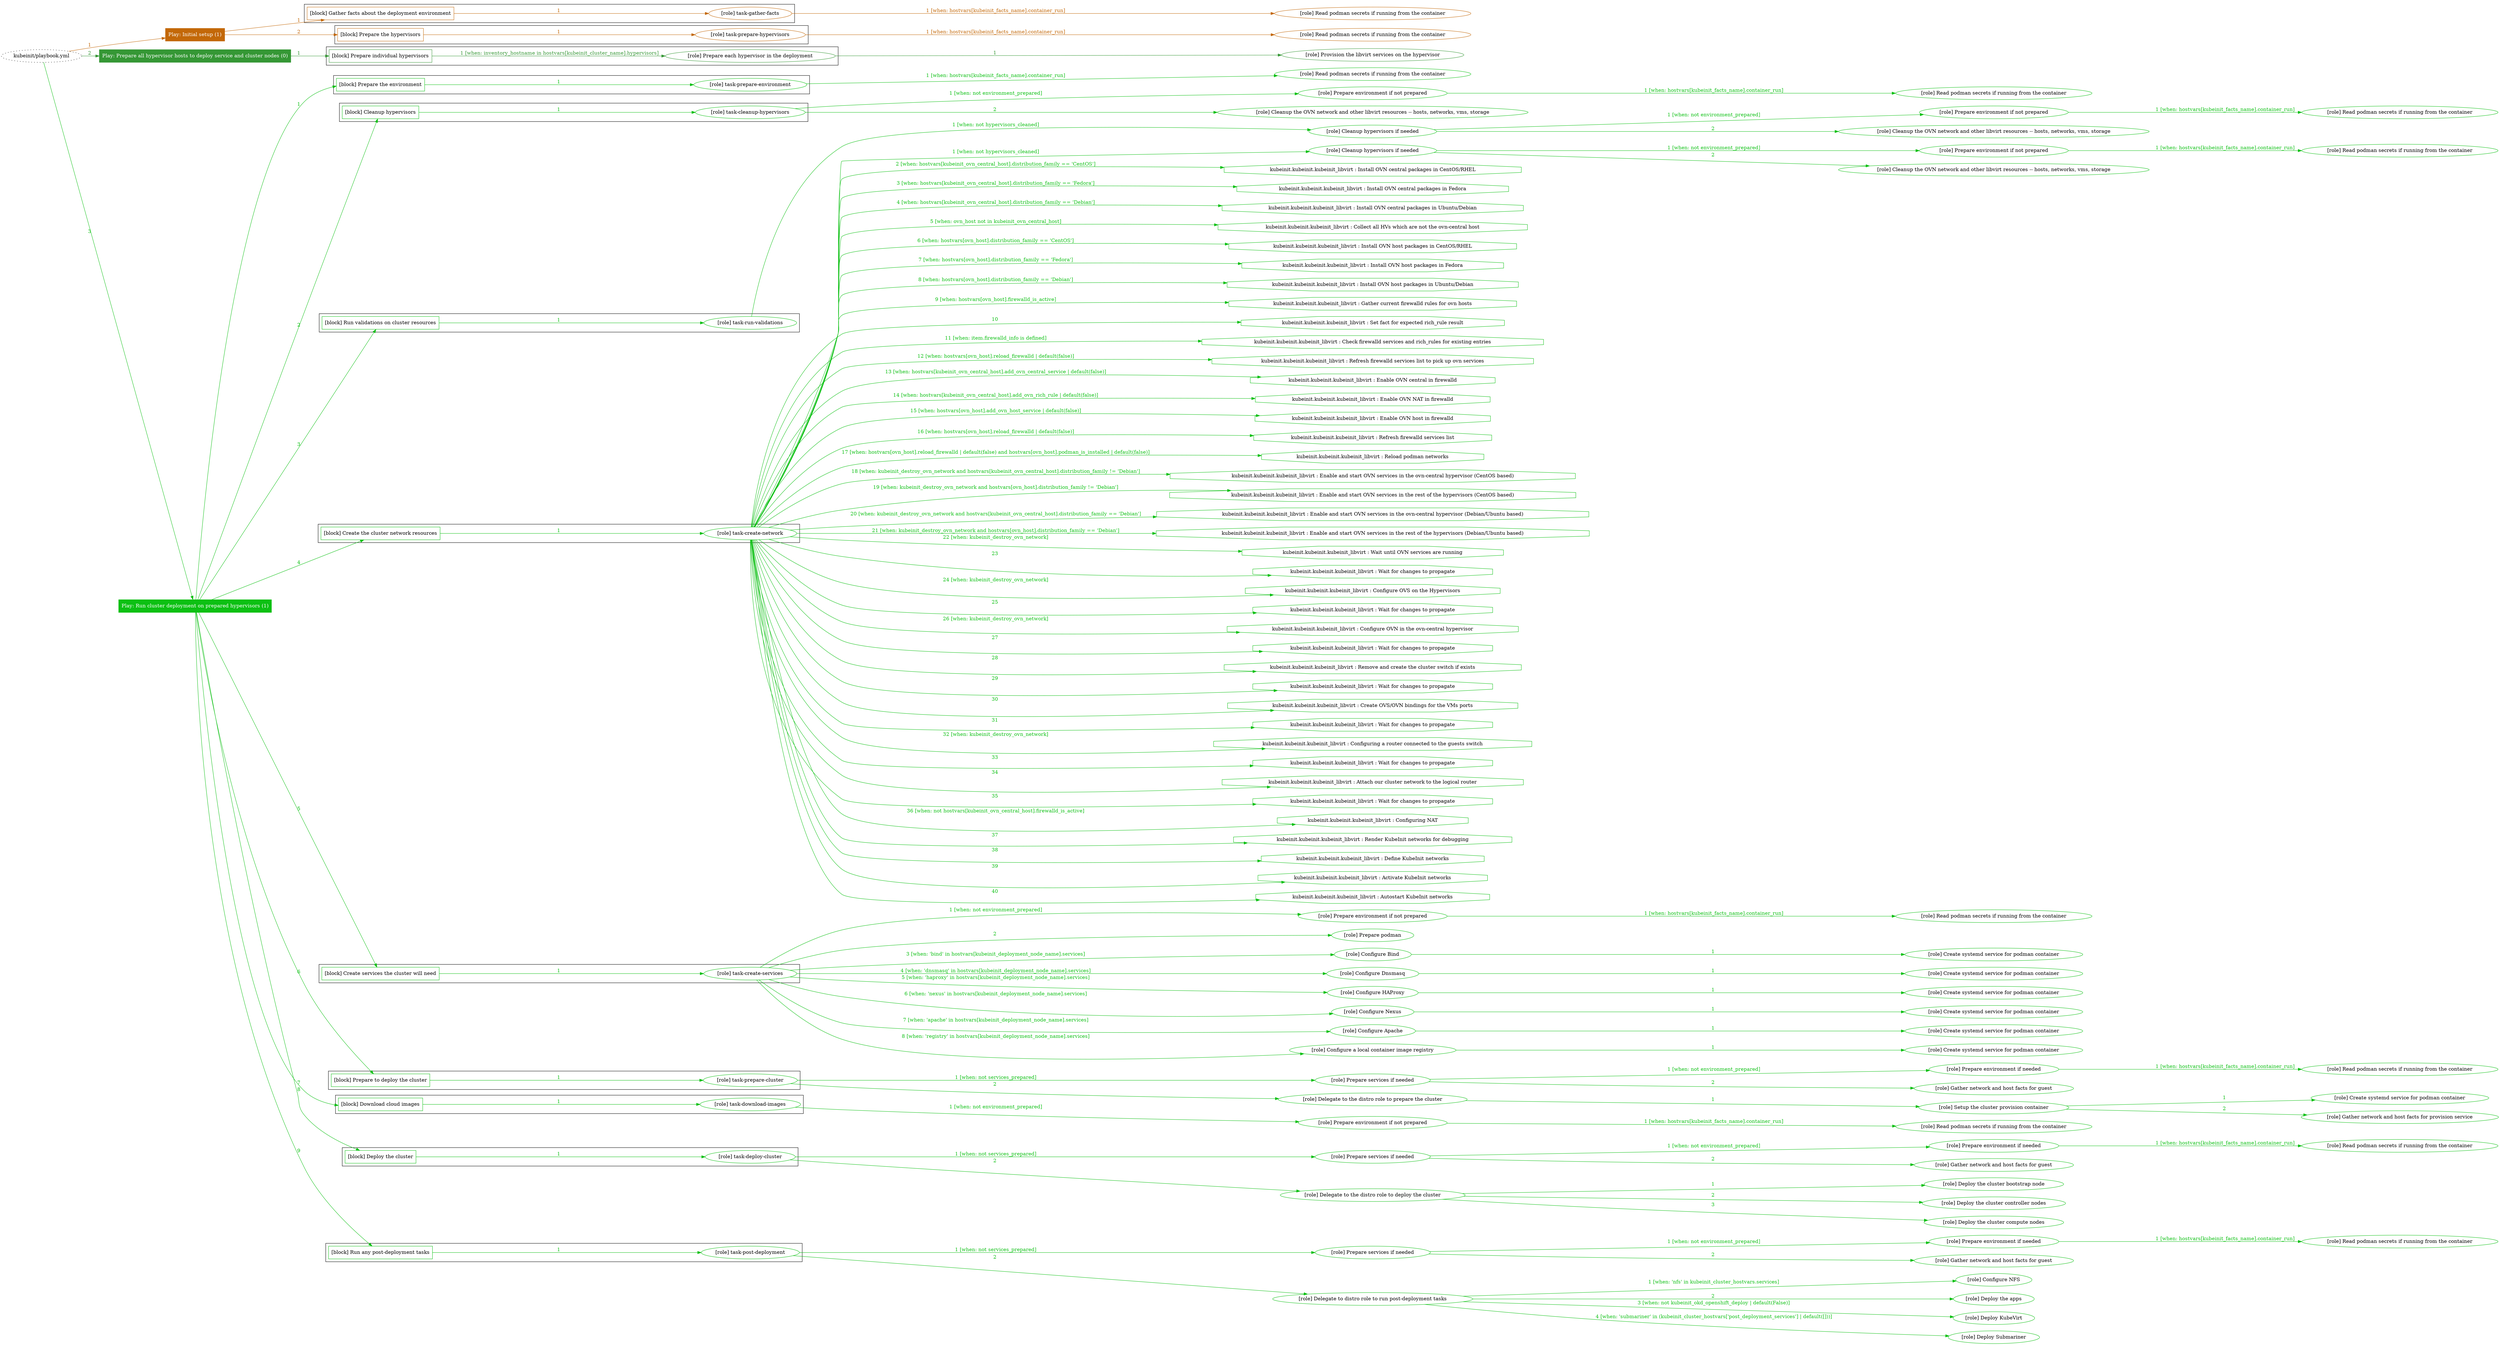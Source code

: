 digraph {
	graph [concentrate=true ordering=in rankdir=LR ratio=fill]
	edge [esep=5 sep=10]
	"kubeinit/playbook.yml" [id=root_node style=dotted]
	play_d4f866b0 [label="Play: Initial setup (1)" color="#c36808" fontcolor="#ffffff" id=play_d4f866b0 shape=box style=filled tooltip=localhost]
	"kubeinit/playbook.yml" -> play_d4f866b0 [label="1 " color="#c36808" fontcolor="#c36808" id=edge_71bf5b68 labeltooltip="1 " tooltip="1 "]
	subgraph "Read podman secrets if running from the container" {
		role_6a71abd3 [label="[role] Read podman secrets if running from the container" color="#c36808" id=role_6a71abd3 tooltip="Read podman secrets if running from the container"]
	}
	subgraph "task-gather-facts" {
		role_837347f8 [label="[role] task-gather-facts" color="#c36808" id=role_837347f8 tooltip="task-gather-facts"]
		role_837347f8 -> role_6a71abd3 [label="1 [when: hostvars[kubeinit_facts_name].container_run]" color="#c36808" fontcolor="#c36808" id=edge_41435e7b labeltooltip="1 [when: hostvars[kubeinit_facts_name].container_run]" tooltip="1 [when: hostvars[kubeinit_facts_name].container_run]"]
	}
	subgraph "Read podman secrets if running from the container" {
		role_71c7adf5 [label="[role] Read podman secrets if running from the container" color="#c36808" id=role_71c7adf5 tooltip="Read podman secrets if running from the container"]
	}
	subgraph "task-prepare-hypervisors" {
		role_b5f8c12e [label="[role] task-prepare-hypervisors" color="#c36808" id=role_b5f8c12e tooltip="task-prepare-hypervisors"]
		role_b5f8c12e -> role_71c7adf5 [label="1 [when: hostvars[kubeinit_facts_name].container_run]" color="#c36808" fontcolor="#c36808" id=edge_0a08bfb7 labeltooltip="1 [when: hostvars[kubeinit_facts_name].container_run]" tooltip="1 [when: hostvars[kubeinit_facts_name].container_run]"]
	}
	subgraph "Play: Initial setup (1)" {
		play_d4f866b0 -> block_23924dc3 [label=1 color="#c36808" fontcolor="#c36808" id=edge_4d57e213 labeltooltip=1 tooltip=1]
		subgraph cluster_block_23924dc3 {
			block_23924dc3 [label="[block] Gather facts about the deployment environment" color="#c36808" id=block_23924dc3 labeltooltip="Gather facts about the deployment environment" shape=box tooltip="Gather facts about the deployment environment"]
			block_23924dc3 -> role_837347f8 [label="1 " color="#c36808" fontcolor="#c36808" id=edge_34fa5637 labeltooltip="1 " tooltip="1 "]
		}
		play_d4f866b0 -> block_f1906313 [label=2 color="#c36808" fontcolor="#c36808" id=edge_3f8f1d6d labeltooltip=2 tooltip=2]
		subgraph cluster_block_f1906313 {
			block_f1906313 [label="[block] Prepare the hypervisors" color="#c36808" id=block_f1906313 labeltooltip="Prepare the hypervisors" shape=box tooltip="Prepare the hypervisors"]
			block_f1906313 -> role_b5f8c12e [label="1 " color="#c36808" fontcolor="#c36808" id=edge_54e1a6ce labeltooltip="1 " tooltip="1 "]
		}
	}
	play_6028d162 [label="Play: Prepare all hypervisor hosts to deploy service and cluster nodes (0)" color="#359735" fontcolor="#ffffff" id=play_6028d162 shape=box style=filled tooltip="Play: Prepare all hypervisor hosts to deploy service and cluster nodes (0)"]
	"kubeinit/playbook.yml" -> play_6028d162 [label="2 " color="#359735" fontcolor="#359735" id=edge_fae33ba9 labeltooltip="2 " tooltip="2 "]
	subgraph "Provision the libvirt services on the hypervisor" {
		role_14ad86cc [label="[role] Provision the libvirt services on the hypervisor" color="#359735" id=role_14ad86cc tooltip="Provision the libvirt services on the hypervisor"]
	}
	subgraph "Prepare each hypervisor in the deployment" {
		role_4d89da01 [label="[role] Prepare each hypervisor in the deployment" color="#359735" id=role_4d89da01 tooltip="Prepare each hypervisor in the deployment"]
		role_4d89da01 -> role_14ad86cc [label="1 " color="#359735" fontcolor="#359735" id=edge_db7a3b24 labeltooltip="1 " tooltip="1 "]
	}
	subgraph "Play: Prepare all hypervisor hosts to deploy service and cluster nodes (0)" {
		play_6028d162 -> block_457a0795 [label=1 color="#359735" fontcolor="#359735" id=edge_f86cb63a labeltooltip=1 tooltip=1]
		subgraph cluster_block_457a0795 {
			block_457a0795 [label="[block] Prepare individual hypervisors" color="#359735" id=block_457a0795 labeltooltip="Prepare individual hypervisors" shape=box tooltip="Prepare individual hypervisors"]
			block_457a0795 -> role_4d89da01 [label="1 [when: inventory_hostname in hostvars[kubeinit_cluster_name].hypervisors]" color="#359735" fontcolor="#359735" id=edge_50e0d99f labeltooltip="1 [when: inventory_hostname in hostvars[kubeinit_cluster_name].hypervisors]" tooltip="1 [when: inventory_hostname in hostvars[kubeinit_cluster_name].hypervisors]"]
		}
	}
	play_0b6b5637 [label="Play: Run cluster deployment on prepared hypervisors (1)" color="#0cc013" fontcolor="#ffffff" id=play_0b6b5637 shape=box style=filled tooltip=localhost]
	"kubeinit/playbook.yml" -> play_0b6b5637 [label="3 " color="#0cc013" fontcolor="#0cc013" id=edge_d678f0eb labeltooltip="3 " tooltip="3 "]
	subgraph "Read podman secrets if running from the container" {
		role_081b0005 [label="[role] Read podman secrets if running from the container" color="#0cc013" id=role_081b0005 tooltip="Read podman secrets if running from the container"]
	}
	subgraph "task-prepare-environment" {
		role_71e5564f [label="[role] task-prepare-environment" color="#0cc013" id=role_71e5564f tooltip="task-prepare-environment"]
		role_71e5564f -> role_081b0005 [label="1 [when: hostvars[kubeinit_facts_name].container_run]" color="#0cc013" fontcolor="#0cc013" id=edge_af016a5c labeltooltip="1 [when: hostvars[kubeinit_facts_name].container_run]" tooltip="1 [when: hostvars[kubeinit_facts_name].container_run]"]
	}
	subgraph "Read podman secrets if running from the container" {
		role_10df8c01 [label="[role] Read podman secrets if running from the container" color="#0cc013" id=role_10df8c01 tooltip="Read podman secrets if running from the container"]
	}
	subgraph "Prepare environment if not prepared" {
		role_36b469c6 [label="[role] Prepare environment if not prepared" color="#0cc013" id=role_36b469c6 tooltip="Prepare environment if not prepared"]
		role_36b469c6 -> role_10df8c01 [label="1 [when: hostvars[kubeinit_facts_name].container_run]" color="#0cc013" fontcolor="#0cc013" id=edge_149f27d9 labeltooltip="1 [when: hostvars[kubeinit_facts_name].container_run]" tooltip="1 [when: hostvars[kubeinit_facts_name].container_run]"]
	}
	subgraph "Cleanup the OVN network and other libvirt resources -- hosts, networks, vms, storage" {
		role_2985ab58 [label="[role] Cleanup the OVN network and other libvirt resources -- hosts, networks, vms, storage" color="#0cc013" id=role_2985ab58 tooltip="Cleanup the OVN network and other libvirt resources -- hosts, networks, vms, storage"]
	}
	subgraph "task-cleanup-hypervisors" {
		role_cdb5263d [label="[role] task-cleanup-hypervisors" color="#0cc013" id=role_cdb5263d tooltip="task-cleanup-hypervisors"]
		role_cdb5263d -> role_36b469c6 [label="1 [when: not environment_prepared]" color="#0cc013" fontcolor="#0cc013" id=edge_00193d1e labeltooltip="1 [when: not environment_prepared]" tooltip="1 [when: not environment_prepared]"]
		role_cdb5263d -> role_2985ab58 [label="2 " color="#0cc013" fontcolor="#0cc013" id=edge_5ae62e33 labeltooltip="2 " tooltip="2 "]
	}
	subgraph "Read podman secrets if running from the container" {
		role_e5f5af77 [label="[role] Read podman secrets if running from the container" color="#0cc013" id=role_e5f5af77 tooltip="Read podman secrets if running from the container"]
	}
	subgraph "Prepare environment if not prepared" {
		role_ac9fb70c [label="[role] Prepare environment if not prepared" color="#0cc013" id=role_ac9fb70c tooltip="Prepare environment if not prepared"]
		role_ac9fb70c -> role_e5f5af77 [label="1 [when: hostvars[kubeinit_facts_name].container_run]" color="#0cc013" fontcolor="#0cc013" id=edge_5ca33a36 labeltooltip="1 [when: hostvars[kubeinit_facts_name].container_run]" tooltip="1 [when: hostvars[kubeinit_facts_name].container_run]"]
	}
	subgraph "Cleanup the OVN network and other libvirt resources -- hosts, networks, vms, storage" {
		role_ca3e815d [label="[role] Cleanup the OVN network and other libvirt resources -- hosts, networks, vms, storage" color="#0cc013" id=role_ca3e815d tooltip="Cleanup the OVN network and other libvirt resources -- hosts, networks, vms, storage"]
	}
	subgraph "Cleanup hypervisors if needed" {
		role_aa3202d6 [label="[role] Cleanup hypervisors if needed" color="#0cc013" id=role_aa3202d6 tooltip="Cleanup hypervisors if needed"]
		role_aa3202d6 -> role_ac9fb70c [label="1 [when: not environment_prepared]" color="#0cc013" fontcolor="#0cc013" id=edge_7a54ec1e labeltooltip="1 [when: not environment_prepared]" tooltip="1 [when: not environment_prepared]"]
		role_aa3202d6 -> role_ca3e815d [label="2 " color="#0cc013" fontcolor="#0cc013" id=edge_e08a0784 labeltooltip="2 " tooltip="2 "]
	}
	subgraph "task-run-validations" {
		role_efa40409 [label="[role] task-run-validations" color="#0cc013" id=role_efa40409 tooltip="task-run-validations"]
		role_efa40409 -> role_aa3202d6 [label="1 [when: not hypervisors_cleaned]" color="#0cc013" fontcolor="#0cc013" id=edge_41805a7d labeltooltip="1 [when: not hypervisors_cleaned]" tooltip="1 [when: not hypervisors_cleaned]"]
	}
	subgraph "Read podman secrets if running from the container" {
		role_1883afdc [label="[role] Read podman secrets if running from the container" color="#0cc013" id=role_1883afdc tooltip="Read podman secrets if running from the container"]
	}
	subgraph "Prepare environment if not prepared" {
		role_81a38d65 [label="[role] Prepare environment if not prepared" color="#0cc013" id=role_81a38d65 tooltip="Prepare environment if not prepared"]
		role_81a38d65 -> role_1883afdc [label="1 [when: hostvars[kubeinit_facts_name].container_run]" color="#0cc013" fontcolor="#0cc013" id=edge_5f501379 labeltooltip="1 [when: hostvars[kubeinit_facts_name].container_run]" tooltip="1 [when: hostvars[kubeinit_facts_name].container_run]"]
	}
	subgraph "Cleanup the OVN network and other libvirt resources -- hosts, networks, vms, storage" {
		role_dbfba357 [label="[role] Cleanup the OVN network and other libvirt resources -- hosts, networks, vms, storage" color="#0cc013" id=role_dbfba357 tooltip="Cleanup the OVN network and other libvirt resources -- hosts, networks, vms, storage"]
	}
	subgraph "Cleanup hypervisors if needed" {
		role_13205234 [label="[role] Cleanup hypervisors if needed" color="#0cc013" id=role_13205234 tooltip="Cleanup hypervisors if needed"]
		role_13205234 -> role_81a38d65 [label="1 [when: not environment_prepared]" color="#0cc013" fontcolor="#0cc013" id=edge_90edc506 labeltooltip="1 [when: not environment_prepared]" tooltip="1 [when: not environment_prepared]"]
		role_13205234 -> role_dbfba357 [label="2 " color="#0cc013" fontcolor="#0cc013" id=edge_298e53d3 labeltooltip="2 " tooltip="2 "]
	}
	subgraph "task-create-network" {
		role_1409c19b [label="[role] task-create-network" color="#0cc013" id=role_1409c19b tooltip="task-create-network"]
		role_1409c19b -> role_13205234 [label="1 [when: not hypervisors_cleaned]" color="#0cc013" fontcolor="#0cc013" id=edge_fa4b087e labeltooltip="1 [when: not hypervisors_cleaned]" tooltip="1 [when: not hypervisors_cleaned]"]
		task_d9f69112 [label="kubeinit.kubeinit.kubeinit_libvirt : Install OVN central packages in CentOS/RHEL" color="#0cc013" id=task_d9f69112 shape=octagon tooltip="kubeinit.kubeinit.kubeinit_libvirt : Install OVN central packages in CentOS/RHEL"]
		role_1409c19b -> task_d9f69112 [label="2 [when: hostvars[kubeinit_ovn_central_host].distribution_family == 'CentOS']" color="#0cc013" fontcolor="#0cc013" id=edge_113ae206 labeltooltip="2 [when: hostvars[kubeinit_ovn_central_host].distribution_family == 'CentOS']" tooltip="2 [when: hostvars[kubeinit_ovn_central_host].distribution_family == 'CentOS']"]
		task_507da677 [label="kubeinit.kubeinit.kubeinit_libvirt : Install OVN central packages in Fedora" color="#0cc013" id=task_507da677 shape=octagon tooltip="kubeinit.kubeinit.kubeinit_libvirt : Install OVN central packages in Fedora"]
		role_1409c19b -> task_507da677 [label="3 [when: hostvars[kubeinit_ovn_central_host].distribution_family == 'Fedora']" color="#0cc013" fontcolor="#0cc013" id=edge_7b1d8ed9 labeltooltip="3 [when: hostvars[kubeinit_ovn_central_host].distribution_family == 'Fedora']" tooltip="3 [when: hostvars[kubeinit_ovn_central_host].distribution_family == 'Fedora']"]
		task_f8f63cbf [label="kubeinit.kubeinit.kubeinit_libvirt : Install OVN central packages in Ubuntu/Debian" color="#0cc013" id=task_f8f63cbf shape=octagon tooltip="kubeinit.kubeinit.kubeinit_libvirt : Install OVN central packages in Ubuntu/Debian"]
		role_1409c19b -> task_f8f63cbf [label="4 [when: hostvars[kubeinit_ovn_central_host].distribution_family == 'Debian']" color="#0cc013" fontcolor="#0cc013" id=edge_68c393ca labeltooltip="4 [when: hostvars[kubeinit_ovn_central_host].distribution_family == 'Debian']" tooltip="4 [when: hostvars[kubeinit_ovn_central_host].distribution_family == 'Debian']"]
		task_0b22fc40 [label="kubeinit.kubeinit.kubeinit_libvirt : Collect all HVs which are not the ovn-central host" color="#0cc013" id=task_0b22fc40 shape=octagon tooltip="kubeinit.kubeinit.kubeinit_libvirt : Collect all HVs which are not the ovn-central host"]
		role_1409c19b -> task_0b22fc40 [label="5 [when: ovn_host not in kubeinit_ovn_central_host]" color="#0cc013" fontcolor="#0cc013" id=edge_cfb28242 labeltooltip="5 [when: ovn_host not in kubeinit_ovn_central_host]" tooltip="5 [when: ovn_host not in kubeinit_ovn_central_host]"]
		task_6968d609 [label="kubeinit.kubeinit.kubeinit_libvirt : Install OVN host packages in CentOS/RHEL" color="#0cc013" id=task_6968d609 shape=octagon tooltip="kubeinit.kubeinit.kubeinit_libvirt : Install OVN host packages in CentOS/RHEL"]
		role_1409c19b -> task_6968d609 [label="6 [when: hostvars[ovn_host].distribution_family == 'CentOS']" color="#0cc013" fontcolor="#0cc013" id=edge_b4ab6867 labeltooltip="6 [when: hostvars[ovn_host].distribution_family == 'CentOS']" tooltip="6 [when: hostvars[ovn_host].distribution_family == 'CentOS']"]
		task_f83129ba [label="kubeinit.kubeinit.kubeinit_libvirt : Install OVN host packages in Fedora" color="#0cc013" id=task_f83129ba shape=octagon tooltip="kubeinit.kubeinit.kubeinit_libvirt : Install OVN host packages in Fedora"]
		role_1409c19b -> task_f83129ba [label="7 [when: hostvars[ovn_host].distribution_family == 'Fedora']" color="#0cc013" fontcolor="#0cc013" id=edge_3a293651 labeltooltip="7 [when: hostvars[ovn_host].distribution_family == 'Fedora']" tooltip="7 [when: hostvars[ovn_host].distribution_family == 'Fedora']"]
		task_185e60d8 [label="kubeinit.kubeinit.kubeinit_libvirt : Install OVN host packages in Ubuntu/Debian" color="#0cc013" id=task_185e60d8 shape=octagon tooltip="kubeinit.kubeinit.kubeinit_libvirt : Install OVN host packages in Ubuntu/Debian"]
		role_1409c19b -> task_185e60d8 [label="8 [when: hostvars[ovn_host].distribution_family == 'Debian']" color="#0cc013" fontcolor="#0cc013" id=edge_7d81a4cf labeltooltip="8 [when: hostvars[ovn_host].distribution_family == 'Debian']" tooltip="8 [when: hostvars[ovn_host].distribution_family == 'Debian']"]
		task_927a7b2a [label="kubeinit.kubeinit.kubeinit_libvirt : Gather current firewalld rules for ovn hosts" color="#0cc013" id=task_927a7b2a shape=octagon tooltip="kubeinit.kubeinit.kubeinit_libvirt : Gather current firewalld rules for ovn hosts"]
		role_1409c19b -> task_927a7b2a [label="9 [when: hostvars[ovn_host].firewalld_is_active]" color="#0cc013" fontcolor="#0cc013" id=edge_e7117bbf labeltooltip="9 [when: hostvars[ovn_host].firewalld_is_active]" tooltip="9 [when: hostvars[ovn_host].firewalld_is_active]"]
		task_31c07221 [label="kubeinit.kubeinit.kubeinit_libvirt : Set fact for expected rich_rule result" color="#0cc013" id=task_31c07221 shape=octagon tooltip="kubeinit.kubeinit.kubeinit_libvirt : Set fact for expected rich_rule result"]
		role_1409c19b -> task_31c07221 [label="10 " color="#0cc013" fontcolor="#0cc013" id=edge_c7e53703 labeltooltip="10 " tooltip="10 "]
		task_ddd09e2b [label="kubeinit.kubeinit.kubeinit_libvirt : Check firewalld services and rich_rules for existing entries" color="#0cc013" id=task_ddd09e2b shape=octagon tooltip="kubeinit.kubeinit.kubeinit_libvirt : Check firewalld services and rich_rules for existing entries"]
		role_1409c19b -> task_ddd09e2b [label="11 [when: item.firewalld_info is defined]" color="#0cc013" fontcolor="#0cc013" id=edge_f3aec49c labeltooltip="11 [when: item.firewalld_info is defined]" tooltip="11 [when: item.firewalld_info is defined]"]
		task_8193841c [label="kubeinit.kubeinit.kubeinit_libvirt : Refresh firewalld services list to pick up ovn services" color="#0cc013" id=task_8193841c shape=octagon tooltip="kubeinit.kubeinit.kubeinit_libvirt : Refresh firewalld services list to pick up ovn services"]
		role_1409c19b -> task_8193841c [label="12 [when: hostvars[ovn_host].reload_firewalld | default(false)]" color="#0cc013" fontcolor="#0cc013" id=edge_6031fa5b labeltooltip="12 [when: hostvars[ovn_host].reload_firewalld | default(false)]" tooltip="12 [when: hostvars[ovn_host].reload_firewalld | default(false)]"]
		task_7859a66b [label="kubeinit.kubeinit.kubeinit_libvirt : Enable OVN central in firewalld" color="#0cc013" id=task_7859a66b shape=octagon tooltip="kubeinit.kubeinit.kubeinit_libvirt : Enable OVN central in firewalld"]
		role_1409c19b -> task_7859a66b [label="13 [when: hostvars[kubeinit_ovn_central_host].add_ovn_central_service | default(false)]" color="#0cc013" fontcolor="#0cc013" id=edge_fe32b4c4 labeltooltip="13 [when: hostvars[kubeinit_ovn_central_host].add_ovn_central_service | default(false)]" tooltip="13 [when: hostvars[kubeinit_ovn_central_host].add_ovn_central_service | default(false)]"]
		task_455ff850 [label="kubeinit.kubeinit.kubeinit_libvirt : Enable OVN NAT in firewalld" color="#0cc013" id=task_455ff850 shape=octagon tooltip="kubeinit.kubeinit.kubeinit_libvirt : Enable OVN NAT in firewalld"]
		role_1409c19b -> task_455ff850 [label="14 [when: hostvars[kubeinit_ovn_central_host].add_ovn_rich_rule | default(false)]" color="#0cc013" fontcolor="#0cc013" id=edge_85dcc7ea labeltooltip="14 [when: hostvars[kubeinit_ovn_central_host].add_ovn_rich_rule | default(false)]" tooltip="14 [when: hostvars[kubeinit_ovn_central_host].add_ovn_rich_rule | default(false)]"]
		task_b4614d2b [label="kubeinit.kubeinit.kubeinit_libvirt : Enable OVN host in firewalld" color="#0cc013" id=task_b4614d2b shape=octagon tooltip="kubeinit.kubeinit.kubeinit_libvirt : Enable OVN host in firewalld"]
		role_1409c19b -> task_b4614d2b [label="15 [when: hostvars[ovn_host].add_ovn_host_service | default(false)]" color="#0cc013" fontcolor="#0cc013" id=edge_0738cf2d labeltooltip="15 [when: hostvars[ovn_host].add_ovn_host_service | default(false)]" tooltip="15 [when: hostvars[ovn_host].add_ovn_host_service | default(false)]"]
		task_eb88c840 [label="kubeinit.kubeinit.kubeinit_libvirt : Refresh firewalld services list" color="#0cc013" id=task_eb88c840 shape=octagon tooltip="kubeinit.kubeinit.kubeinit_libvirt : Refresh firewalld services list"]
		role_1409c19b -> task_eb88c840 [label="16 [when: hostvars[ovn_host].reload_firewalld | default(false)]" color="#0cc013" fontcolor="#0cc013" id=edge_9eea0486 labeltooltip="16 [when: hostvars[ovn_host].reload_firewalld | default(false)]" tooltip="16 [when: hostvars[ovn_host].reload_firewalld | default(false)]"]
		task_6459473b [label="kubeinit.kubeinit.kubeinit_libvirt : Reload podman networks" color="#0cc013" id=task_6459473b shape=octagon tooltip="kubeinit.kubeinit.kubeinit_libvirt : Reload podman networks"]
		role_1409c19b -> task_6459473b [label="17 [when: hostvars[ovn_host].reload_firewalld | default(false) and hostvars[ovn_host].podman_is_installed | default(false)]" color="#0cc013" fontcolor="#0cc013" id=edge_6274dc23 labeltooltip="17 [when: hostvars[ovn_host].reload_firewalld | default(false) and hostvars[ovn_host].podman_is_installed | default(false)]" tooltip="17 [when: hostvars[ovn_host].reload_firewalld | default(false) and hostvars[ovn_host].podman_is_installed | default(false)]"]
		task_86d72d71 [label="kubeinit.kubeinit.kubeinit_libvirt : Enable and start OVN services in the ovn-central hypervisor (CentOS based)" color="#0cc013" id=task_86d72d71 shape=octagon tooltip="kubeinit.kubeinit.kubeinit_libvirt : Enable and start OVN services in the ovn-central hypervisor (CentOS based)"]
		role_1409c19b -> task_86d72d71 [label="18 [when: kubeinit_destroy_ovn_network and hostvars[kubeinit_ovn_central_host].distribution_family != 'Debian']" color="#0cc013" fontcolor="#0cc013" id=edge_9b4d535f labeltooltip="18 [when: kubeinit_destroy_ovn_network and hostvars[kubeinit_ovn_central_host].distribution_family != 'Debian']" tooltip="18 [when: kubeinit_destroy_ovn_network and hostvars[kubeinit_ovn_central_host].distribution_family != 'Debian']"]
		task_67dd13b1 [label="kubeinit.kubeinit.kubeinit_libvirt : Enable and start OVN services in the rest of the hypervisors (CentOS based)" color="#0cc013" id=task_67dd13b1 shape=octagon tooltip="kubeinit.kubeinit.kubeinit_libvirt : Enable and start OVN services in the rest of the hypervisors (CentOS based)"]
		role_1409c19b -> task_67dd13b1 [label="19 [when: kubeinit_destroy_ovn_network and hostvars[ovn_host].distribution_family != 'Debian']" color="#0cc013" fontcolor="#0cc013" id=edge_f47ac8d0 labeltooltip="19 [when: kubeinit_destroy_ovn_network and hostvars[ovn_host].distribution_family != 'Debian']" tooltip="19 [when: kubeinit_destroy_ovn_network and hostvars[ovn_host].distribution_family != 'Debian']"]
		task_21bcbb0f [label="kubeinit.kubeinit.kubeinit_libvirt : Enable and start OVN services in the ovn-central hypervisor (Debian/Ubuntu based)" color="#0cc013" id=task_21bcbb0f shape=octagon tooltip="kubeinit.kubeinit.kubeinit_libvirt : Enable and start OVN services in the ovn-central hypervisor (Debian/Ubuntu based)"]
		role_1409c19b -> task_21bcbb0f [label="20 [when: kubeinit_destroy_ovn_network and hostvars[kubeinit_ovn_central_host].distribution_family == 'Debian']" color="#0cc013" fontcolor="#0cc013" id=edge_a87ae5de labeltooltip="20 [when: kubeinit_destroy_ovn_network and hostvars[kubeinit_ovn_central_host].distribution_family == 'Debian']" tooltip="20 [when: kubeinit_destroy_ovn_network and hostvars[kubeinit_ovn_central_host].distribution_family == 'Debian']"]
		task_a6a69fb1 [label="kubeinit.kubeinit.kubeinit_libvirt : Enable and start OVN services in the rest of the hypervisors (Debian/Ubuntu based)" color="#0cc013" id=task_a6a69fb1 shape=octagon tooltip="kubeinit.kubeinit.kubeinit_libvirt : Enable and start OVN services in the rest of the hypervisors (Debian/Ubuntu based)"]
		role_1409c19b -> task_a6a69fb1 [label="21 [when: kubeinit_destroy_ovn_network and hostvars[ovn_host].distribution_family == 'Debian']" color="#0cc013" fontcolor="#0cc013" id=edge_099db34e labeltooltip="21 [when: kubeinit_destroy_ovn_network and hostvars[ovn_host].distribution_family == 'Debian']" tooltip="21 [when: kubeinit_destroy_ovn_network and hostvars[ovn_host].distribution_family == 'Debian']"]
		task_093aa2cc [label="kubeinit.kubeinit.kubeinit_libvirt : Wait until OVN services are running" color="#0cc013" id=task_093aa2cc shape=octagon tooltip="kubeinit.kubeinit.kubeinit_libvirt : Wait until OVN services are running"]
		role_1409c19b -> task_093aa2cc [label="22 [when: kubeinit_destroy_ovn_network]" color="#0cc013" fontcolor="#0cc013" id=edge_b23c9909 labeltooltip="22 [when: kubeinit_destroy_ovn_network]" tooltip="22 [when: kubeinit_destroy_ovn_network]"]
		task_4756d2db [label="kubeinit.kubeinit.kubeinit_libvirt : Wait for changes to propagate" color="#0cc013" id=task_4756d2db shape=octagon tooltip="kubeinit.kubeinit.kubeinit_libvirt : Wait for changes to propagate"]
		role_1409c19b -> task_4756d2db [label="23 " color="#0cc013" fontcolor="#0cc013" id=edge_6fe5aef9 labeltooltip="23 " tooltip="23 "]
		task_e31cfe9b [label="kubeinit.kubeinit.kubeinit_libvirt : Configure OVS on the Hypervisors" color="#0cc013" id=task_e31cfe9b shape=octagon tooltip="kubeinit.kubeinit.kubeinit_libvirt : Configure OVS on the Hypervisors"]
		role_1409c19b -> task_e31cfe9b [label="24 [when: kubeinit_destroy_ovn_network]" color="#0cc013" fontcolor="#0cc013" id=edge_d4999f10 labeltooltip="24 [when: kubeinit_destroy_ovn_network]" tooltip="24 [when: kubeinit_destroy_ovn_network]"]
		task_99f0d9c0 [label="kubeinit.kubeinit.kubeinit_libvirt : Wait for changes to propagate" color="#0cc013" id=task_99f0d9c0 shape=octagon tooltip="kubeinit.kubeinit.kubeinit_libvirt : Wait for changes to propagate"]
		role_1409c19b -> task_99f0d9c0 [label="25 " color="#0cc013" fontcolor="#0cc013" id=edge_82b97f49 labeltooltip="25 " tooltip="25 "]
		task_6c739d4b [label="kubeinit.kubeinit.kubeinit_libvirt : Configure OVN in the ovn-central hypervisor" color="#0cc013" id=task_6c739d4b shape=octagon tooltip="kubeinit.kubeinit.kubeinit_libvirt : Configure OVN in the ovn-central hypervisor"]
		role_1409c19b -> task_6c739d4b [label="26 [when: kubeinit_destroy_ovn_network]" color="#0cc013" fontcolor="#0cc013" id=edge_14738051 labeltooltip="26 [when: kubeinit_destroy_ovn_network]" tooltip="26 [when: kubeinit_destroy_ovn_network]"]
		task_747607f4 [label="kubeinit.kubeinit.kubeinit_libvirt : Wait for changes to propagate" color="#0cc013" id=task_747607f4 shape=octagon tooltip="kubeinit.kubeinit.kubeinit_libvirt : Wait for changes to propagate"]
		role_1409c19b -> task_747607f4 [label="27 " color="#0cc013" fontcolor="#0cc013" id=edge_4e06d457 labeltooltip="27 " tooltip="27 "]
		task_31f32499 [label="kubeinit.kubeinit.kubeinit_libvirt : Remove and create the cluster switch if exists" color="#0cc013" id=task_31f32499 shape=octagon tooltip="kubeinit.kubeinit.kubeinit_libvirt : Remove and create the cluster switch if exists"]
		role_1409c19b -> task_31f32499 [label="28 " color="#0cc013" fontcolor="#0cc013" id=edge_6224b1e9 labeltooltip="28 " tooltip="28 "]
		task_de0ee585 [label="kubeinit.kubeinit.kubeinit_libvirt : Wait for changes to propagate" color="#0cc013" id=task_de0ee585 shape=octagon tooltip="kubeinit.kubeinit.kubeinit_libvirt : Wait for changes to propagate"]
		role_1409c19b -> task_de0ee585 [label="29 " color="#0cc013" fontcolor="#0cc013" id=edge_118a853f labeltooltip="29 " tooltip="29 "]
		task_fe305e01 [label="kubeinit.kubeinit.kubeinit_libvirt : Create OVS/OVN bindings for the VMs ports" color="#0cc013" id=task_fe305e01 shape=octagon tooltip="kubeinit.kubeinit.kubeinit_libvirt : Create OVS/OVN bindings for the VMs ports"]
		role_1409c19b -> task_fe305e01 [label="30 " color="#0cc013" fontcolor="#0cc013" id=edge_c6c54bcb labeltooltip="30 " tooltip="30 "]
		task_42d24356 [label="kubeinit.kubeinit.kubeinit_libvirt : Wait for changes to propagate" color="#0cc013" id=task_42d24356 shape=octagon tooltip="kubeinit.kubeinit.kubeinit_libvirt : Wait for changes to propagate"]
		role_1409c19b -> task_42d24356 [label="31 " color="#0cc013" fontcolor="#0cc013" id=edge_8e28ceb7 labeltooltip="31 " tooltip="31 "]
		task_8f58def7 [label="kubeinit.kubeinit.kubeinit_libvirt : Configuring a router connected to the guests switch" color="#0cc013" id=task_8f58def7 shape=octagon tooltip="kubeinit.kubeinit.kubeinit_libvirt : Configuring a router connected to the guests switch"]
		role_1409c19b -> task_8f58def7 [label="32 [when: kubeinit_destroy_ovn_network]" color="#0cc013" fontcolor="#0cc013" id=edge_73f188b0 labeltooltip="32 [when: kubeinit_destroy_ovn_network]" tooltip="32 [when: kubeinit_destroy_ovn_network]"]
		task_19131e7f [label="kubeinit.kubeinit.kubeinit_libvirt : Wait for changes to propagate" color="#0cc013" id=task_19131e7f shape=octagon tooltip="kubeinit.kubeinit.kubeinit_libvirt : Wait for changes to propagate"]
		role_1409c19b -> task_19131e7f [label="33 " color="#0cc013" fontcolor="#0cc013" id=edge_9099bf56 labeltooltip="33 " tooltip="33 "]
		task_3479891d [label="kubeinit.kubeinit.kubeinit_libvirt : Attach our cluster network to the logical router" color="#0cc013" id=task_3479891d shape=octagon tooltip="kubeinit.kubeinit.kubeinit_libvirt : Attach our cluster network to the logical router"]
		role_1409c19b -> task_3479891d [label="34 " color="#0cc013" fontcolor="#0cc013" id=edge_2966d10b labeltooltip="34 " tooltip="34 "]
		task_25c5bf4e [label="kubeinit.kubeinit.kubeinit_libvirt : Wait for changes to propagate" color="#0cc013" id=task_25c5bf4e shape=octagon tooltip="kubeinit.kubeinit.kubeinit_libvirt : Wait for changes to propagate"]
		role_1409c19b -> task_25c5bf4e [label="35 " color="#0cc013" fontcolor="#0cc013" id=edge_5fe584f2 labeltooltip="35 " tooltip="35 "]
		task_1c113ccc [label="kubeinit.kubeinit.kubeinit_libvirt : Configuring NAT" color="#0cc013" id=task_1c113ccc shape=octagon tooltip="kubeinit.kubeinit.kubeinit_libvirt : Configuring NAT"]
		role_1409c19b -> task_1c113ccc [label="36 [when: not hostvars[kubeinit_ovn_central_host].firewalld_is_active]" color="#0cc013" fontcolor="#0cc013" id=edge_e9ef5f5b labeltooltip="36 [when: not hostvars[kubeinit_ovn_central_host].firewalld_is_active]" tooltip="36 [when: not hostvars[kubeinit_ovn_central_host].firewalld_is_active]"]
		task_73159174 [label="kubeinit.kubeinit.kubeinit_libvirt : Render KubeInit networks for debugging" color="#0cc013" id=task_73159174 shape=octagon tooltip="kubeinit.kubeinit.kubeinit_libvirt : Render KubeInit networks for debugging"]
		role_1409c19b -> task_73159174 [label="37 " color="#0cc013" fontcolor="#0cc013" id=edge_c6ce4a2d labeltooltip="37 " tooltip="37 "]
		task_e72dea98 [label="kubeinit.kubeinit.kubeinit_libvirt : Define KubeInit networks" color="#0cc013" id=task_e72dea98 shape=octagon tooltip="kubeinit.kubeinit.kubeinit_libvirt : Define KubeInit networks"]
		role_1409c19b -> task_e72dea98 [label="38 " color="#0cc013" fontcolor="#0cc013" id=edge_9732f226 labeltooltip="38 " tooltip="38 "]
		task_f38ab211 [label="kubeinit.kubeinit.kubeinit_libvirt : Activate KubeInit networks" color="#0cc013" id=task_f38ab211 shape=octagon tooltip="kubeinit.kubeinit.kubeinit_libvirt : Activate KubeInit networks"]
		role_1409c19b -> task_f38ab211 [label="39 " color="#0cc013" fontcolor="#0cc013" id=edge_545efd07 labeltooltip="39 " tooltip="39 "]
		task_48f6c06e [label="kubeinit.kubeinit.kubeinit_libvirt : Autostart KubeInit networks" color="#0cc013" id=task_48f6c06e shape=octagon tooltip="kubeinit.kubeinit.kubeinit_libvirt : Autostart KubeInit networks"]
		role_1409c19b -> task_48f6c06e [label="40 " color="#0cc013" fontcolor="#0cc013" id=edge_1e579749 labeltooltip="40 " tooltip="40 "]
	}
	subgraph "Read podman secrets if running from the container" {
		role_2ed6a2ff [label="[role] Read podman secrets if running from the container" color="#0cc013" id=role_2ed6a2ff tooltip="Read podman secrets if running from the container"]
	}
	subgraph "Prepare environment if not prepared" {
		role_0a7fe5b2 [label="[role] Prepare environment if not prepared" color="#0cc013" id=role_0a7fe5b2 tooltip="Prepare environment if not prepared"]
		role_0a7fe5b2 -> role_2ed6a2ff [label="1 [when: hostvars[kubeinit_facts_name].container_run]" color="#0cc013" fontcolor="#0cc013" id=edge_2f28d963 labeltooltip="1 [when: hostvars[kubeinit_facts_name].container_run]" tooltip="1 [when: hostvars[kubeinit_facts_name].container_run]"]
	}
	subgraph "Prepare podman" {
		role_89cb2bce [label="[role] Prepare podman" color="#0cc013" id=role_89cb2bce tooltip="Prepare podman"]
	}
	subgraph "Create systemd service for podman container" {
		role_54b77325 [label="[role] Create systemd service for podman container" color="#0cc013" id=role_54b77325 tooltip="Create systemd service for podman container"]
	}
	subgraph "Configure Bind" {
		role_632a696d [label="[role] Configure Bind" color="#0cc013" id=role_632a696d tooltip="Configure Bind"]
		role_632a696d -> role_54b77325 [label="1 " color="#0cc013" fontcolor="#0cc013" id=edge_505230b2 labeltooltip="1 " tooltip="1 "]
	}
	subgraph "Create systemd service for podman container" {
		role_7f8abb8b [label="[role] Create systemd service for podman container" color="#0cc013" id=role_7f8abb8b tooltip="Create systemd service for podman container"]
	}
	subgraph "Configure Dnsmasq" {
		role_d7fda61d [label="[role] Configure Dnsmasq" color="#0cc013" id=role_d7fda61d tooltip="Configure Dnsmasq"]
		role_d7fda61d -> role_7f8abb8b [label="1 " color="#0cc013" fontcolor="#0cc013" id=edge_a4a83e0e labeltooltip="1 " tooltip="1 "]
	}
	subgraph "Create systemd service for podman container" {
		role_807a91b8 [label="[role] Create systemd service for podman container" color="#0cc013" id=role_807a91b8 tooltip="Create systemd service for podman container"]
	}
	subgraph "Configure HAProxy" {
		role_5811744b [label="[role] Configure HAProxy" color="#0cc013" id=role_5811744b tooltip="Configure HAProxy"]
		role_5811744b -> role_807a91b8 [label="1 " color="#0cc013" fontcolor="#0cc013" id=edge_e1ad2c72 labeltooltip="1 " tooltip="1 "]
	}
	subgraph "Create systemd service for podman container" {
		role_9dd29034 [label="[role] Create systemd service for podman container" color="#0cc013" id=role_9dd29034 tooltip="Create systemd service for podman container"]
	}
	subgraph "Configure Nexus" {
		role_21ab8484 [label="[role] Configure Nexus" color="#0cc013" id=role_21ab8484 tooltip="Configure Nexus"]
		role_21ab8484 -> role_9dd29034 [label="1 " color="#0cc013" fontcolor="#0cc013" id=edge_5b809722 labeltooltip="1 " tooltip="1 "]
	}
	subgraph "Create systemd service for podman container" {
		role_a1d0a39c [label="[role] Create systemd service for podman container" color="#0cc013" id=role_a1d0a39c tooltip="Create systemd service for podman container"]
	}
	subgraph "Configure Apache" {
		role_8b10a6f4 [label="[role] Configure Apache" color="#0cc013" id=role_8b10a6f4 tooltip="Configure Apache"]
		role_8b10a6f4 -> role_a1d0a39c [label="1 " color="#0cc013" fontcolor="#0cc013" id=edge_d5cae351 labeltooltip="1 " tooltip="1 "]
	}
	subgraph "Create systemd service for podman container" {
		role_bb352cb2 [label="[role] Create systemd service for podman container" color="#0cc013" id=role_bb352cb2 tooltip="Create systemd service for podman container"]
	}
	subgraph "Configure a local container image registry" {
		role_dbf01172 [label="[role] Configure a local container image registry" color="#0cc013" id=role_dbf01172 tooltip="Configure a local container image registry"]
		role_dbf01172 -> role_bb352cb2 [label="1 " color="#0cc013" fontcolor="#0cc013" id=edge_c9a69ef6 labeltooltip="1 " tooltip="1 "]
	}
	subgraph "task-create-services" {
		role_4a6b8367 [label="[role] task-create-services" color="#0cc013" id=role_4a6b8367 tooltip="task-create-services"]
		role_4a6b8367 -> role_0a7fe5b2 [label="1 [when: not environment_prepared]" color="#0cc013" fontcolor="#0cc013" id=edge_c8d5b7e8 labeltooltip="1 [when: not environment_prepared]" tooltip="1 [when: not environment_prepared]"]
		role_4a6b8367 -> role_89cb2bce [label="2 " color="#0cc013" fontcolor="#0cc013" id=edge_ff4c0478 labeltooltip="2 " tooltip="2 "]
		role_4a6b8367 -> role_632a696d [label="3 [when: 'bind' in hostvars[kubeinit_deployment_node_name].services]" color="#0cc013" fontcolor="#0cc013" id=edge_4eb54d80 labeltooltip="3 [when: 'bind' in hostvars[kubeinit_deployment_node_name].services]" tooltip="3 [when: 'bind' in hostvars[kubeinit_deployment_node_name].services]"]
		role_4a6b8367 -> role_d7fda61d [label="4 [when: 'dnsmasq' in hostvars[kubeinit_deployment_node_name].services]" color="#0cc013" fontcolor="#0cc013" id=edge_faf502bb labeltooltip="4 [when: 'dnsmasq' in hostvars[kubeinit_deployment_node_name].services]" tooltip="4 [when: 'dnsmasq' in hostvars[kubeinit_deployment_node_name].services]"]
		role_4a6b8367 -> role_5811744b [label="5 [when: 'haproxy' in hostvars[kubeinit_deployment_node_name].services]" color="#0cc013" fontcolor="#0cc013" id=edge_bcd15823 labeltooltip="5 [when: 'haproxy' in hostvars[kubeinit_deployment_node_name].services]" tooltip="5 [when: 'haproxy' in hostvars[kubeinit_deployment_node_name].services]"]
		role_4a6b8367 -> role_21ab8484 [label="6 [when: 'nexus' in hostvars[kubeinit_deployment_node_name].services]" color="#0cc013" fontcolor="#0cc013" id=edge_f9a2d35b labeltooltip="6 [when: 'nexus' in hostvars[kubeinit_deployment_node_name].services]" tooltip="6 [when: 'nexus' in hostvars[kubeinit_deployment_node_name].services]"]
		role_4a6b8367 -> role_8b10a6f4 [label="7 [when: 'apache' in hostvars[kubeinit_deployment_node_name].services]" color="#0cc013" fontcolor="#0cc013" id=edge_51d37c05 labeltooltip="7 [when: 'apache' in hostvars[kubeinit_deployment_node_name].services]" tooltip="7 [when: 'apache' in hostvars[kubeinit_deployment_node_name].services]"]
		role_4a6b8367 -> role_dbf01172 [label="8 [when: 'registry' in hostvars[kubeinit_deployment_node_name].services]" color="#0cc013" fontcolor="#0cc013" id=edge_6d9e13b0 labeltooltip="8 [when: 'registry' in hostvars[kubeinit_deployment_node_name].services]" tooltip="8 [when: 'registry' in hostvars[kubeinit_deployment_node_name].services]"]
	}
	subgraph "Read podman secrets if running from the container" {
		role_1620cd3d [label="[role] Read podman secrets if running from the container" color="#0cc013" id=role_1620cd3d tooltip="Read podman secrets if running from the container"]
	}
	subgraph "Prepare environment if needed" {
		role_5a97e810 [label="[role] Prepare environment if needed" color="#0cc013" id=role_5a97e810 tooltip="Prepare environment if needed"]
		role_5a97e810 -> role_1620cd3d [label="1 [when: hostvars[kubeinit_facts_name].container_run]" color="#0cc013" fontcolor="#0cc013" id=edge_2b930677 labeltooltip="1 [when: hostvars[kubeinit_facts_name].container_run]" tooltip="1 [when: hostvars[kubeinit_facts_name].container_run]"]
	}
	subgraph "Gather network and host facts for guest" {
		role_1b54651c [label="[role] Gather network and host facts for guest" color="#0cc013" id=role_1b54651c tooltip="Gather network and host facts for guest"]
	}
	subgraph "Prepare services if needed" {
		role_cf1e6414 [label="[role] Prepare services if needed" color="#0cc013" id=role_cf1e6414 tooltip="Prepare services if needed"]
		role_cf1e6414 -> role_5a97e810 [label="1 [when: not environment_prepared]" color="#0cc013" fontcolor="#0cc013" id=edge_f39baea2 labeltooltip="1 [when: not environment_prepared]" tooltip="1 [when: not environment_prepared]"]
		role_cf1e6414 -> role_1b54651c [label="2 " color="#0cc013" fontcolor="#0cc013" id=edge_92f6eaa9 labeltooltip="2 " tooltip="2 "]
	}
	subgraph "Create systemd service for podman container" {
		role_d29cef7c [label="[role] Create systemd service for podman container" color="#0cc013" id=role_d29cef7c tooltip="Create systemd service for podman container"]
	}
	subgraph "Gather network and host facts for provision service" {
		role_6276ceab [label="[role] Gather network and host facts for provision service" color="#0cc013" id=role_6276ceab tooltip="Gather network and host facts for provision service"]
	}
	subgraph "Setup the cluster provision container" {
		role_0c48eb64 [label="[role] Setup the cluster provision container" color="#0cc013" id=role_0c48eb64 tooltip="Setup the cluster provision container"]
		role_0c48eb64 -> role_d29cef7c [label="1 " color="#0cc013" fontcolor="#0cc013" id=edge_40689dad labeltooltip="1 " tooltip="1 "]
		role_0c48eb64 -> role_6276ceab [label="2 " color="#0cc013" fontcolor="#0cc013" id=edge_59447b29 labeltooltip="2 " tooltip="2 "]
	}
	subgraph "Delegate to the distro role to prepare the cluster" {
		role_d4f133a2 [label="[role] Delegate to the distro role to prepare the cluster" color="#0cc013" id=role_d4f133a2 tooltip="Delegate to the distro role to prepare the cluster"]
		role_d4f133a2 -> role_0c48eb64 [label="1 " color="#0cc013" fontcolor="#0cc013" id=edge_4316e2d9 labeltooltip="1 " tooltip="1 "]
	}
	subgraph "task-prepare-cluster" {
		role_58821b17 [label="[role] task-prepare-cluster" color="#0cc013" id=role_58821b17 tooltip="task-prepare-cluster"]
		role_58821b17 -> role_cf1e6414 [label="1 [when: not services_prepared]" color="#0cc013" fontcolor="#0cc013" id=edge_19e98a77 labeltooltip="1 [when: not services_prepared]" tooltip="1 [when: not services_prepared]"]
		role_58821b17 -> role_d4f133a2 [label="2 " color="#0cc013" fontcolor="#0cc013" id=edge_68710389 labeltooltip="2 " tooltip="2 "]
	}
	subgraph "Read podman secrets if running from the container" {
		role_b5557972 [label="[role] Read podman secrets if running from the container" color="#0cc013" id=role_b5557972 tooltip="Read podman secrets if running from the container"]
	}
	subgraph "Prepare environment if not prepared" {
		role_11cb5183 [label="[role] Prepare environment if not prepared" color="#0cc013" id=role_11cb5183 tooltip="Prepare environment if not prepared"]
		role_11cb5183 -> role_b5557972 [label="1 [when: hostvars[kubeinit_facts_name].container_run]" color="#0cc013" fontcolor="#0cc013" id=edge_6ddb2cd1 labeltooltip="1 [when: hostvars[kubeinit_facts_name].container_run]" tooltip="1 [when: hostvars[kubeinit_facts_name].container_run]"]
	}
	subgraph "task-download-images" {
		role_08421ae0 [label="[role] task-download-images" color="#0cc013" id=role_08421ae0 tooltip="task-download-images"]
		role_08421ae0 -> role_11cb5183 [label="1 [when: not environment_prepared]" color="#0cc013" fontcolor="#0cc013" id=edge_46e39b2c labeltooltip="1 [when: not environment_prepared]" tooltip="1 [when: not environment_prepared]"]
	}
	subgraph "Read podman secrets if running from the container" {
		role_3872799a [label="[role] Read podman secrets if running from the container" color="#0cc013" id=role_3872799a tooltip="Read podman secrets if running from the container"]
	}
	subgraph "Prepare environment if needed" {
		role_041d0323 [label="[role] Prepare environment if needed" color="#0cc013" id=role_041d0323 tooltip="Prepare environment if needed"]
		role_041d0323 -> role_3872799a [label="1 [when: hostvars[kubeinit_facts_name].container_run]" color="#0cc013" fontcolor="#0cc013" id=edge_494afc10 labeltooltip="1 [when: hostvars[kubeinit_facts_name].container_run]" tooltip="1 [when: hostvars[kubeinit_facts_name].container_run]"]
	}
	subgraph "Gather network and host facts for guest" {
		role_21f1c80c [label="[role] Gather network and host facts for guest" color="#0cc013" id=role_21f1c80c tooltip="Gather network and host facts for guest"]
	}
	subgraph "Prepare services if needed" {
		role_d371dae5 [label="[role] Prepare services if needed" color="#0cc013" id=role_d371dae5 tooltip="Prepare services if needed"]
		role_d371dae5 -> role_041d0323 [label="1 [when: not environment_prepared]" color="#0cc013" fontcolor="#0cc013" id=edge_a71f9ec8 labeltooltip="1 [when: not environment_prepared]" tooltip="1 [when: not environment_prepared]"]
		role_d371dae5 -> role_21f1c80c [label="2 " color="#0cc013" fontcolor="#0cc013" id=edge_7a249e0c labeltooltip="2 " tooltip="2 "]
	}
	subgraph "Deploy the cluster bootstrap node" {
		role_119272b9 [label="[role] Deploy the cluster bootstrap node" color="#0cc013" id=role_119272b9 tooltip="Deploy the cluster bootstrap node"]
	}
	subgraph "Deploy the cluster controller nodes" {
		role_3e64018e [label="[role] Deploy the cluster controller nodes" color="#0cc013" id=role_3e64018e tooltip="Deploy the cluster controller nodes"]
	}
	subgraph "Deploy the cluster compute nodes" {
		role_2c9f867f [label="[role] Deploy the cluster compute nodes" color="#0cc013" id=role_2c9f867f tooltip="Deploy the cluster compute nodes"]
	}
	subgraph "Delegate to the distro role to deploy the cluster" {
		role_7ddbbf1a [label="[role] Delegate to the distro role to deploy the cluster" color="#0cc013" id=role_7ddbbf1a tooltip="Delegate to the distro role to deploy the cluster"]
		role_7ddbbf1a -> role_119272b9 [label="1 " color="#0cc013" fontcolor="#0cc013" id=edge_1dfffe21 labeltooltip="1 " tooltip="1 "]
		role_7ddbbf1a -> role_3e64018e [label="2 " color="#0cc013" fontcolor="#0cc013" id=edge_810002fa labeltooltip="2 " tooltip="2 "]
		role_7ddbbf1a -> role_2c9f867f [label="3 " color="#0cc013" fontcolor="#0cc013" id=edge_cc149760 labeltooltip="3 " tooltip="3 "]
	}
	subgraph "task-deploy-cluster" {
		role_956100eb [label="[role] task-deploy-cluster" color="#0cc013" id=role_956100eb tooltip="task-deploy-cluster"]
		role_956100eb -> role_d371dae5 [label="1 [when: not services_prepared]" color="#0cc013" fontcolor="#0cc013" id=edge_0327ddc1 labeltooltip="1 [when: not services_prepared]" tooltip="1 [when: not services_prepared]"]
		role_956100eb -> role_7ddbbf1a [label="2 " color="#0cc013" fontcolor="#0cc013" id=edge_e5213d1a labeltooltip="2 " tooltip="2 "]
	}
	subgraph "Read podman secrets if running from the container" {
		role_eee51d1d [label="[role] Read podman secrets if running from the container" color="#0cc013" id=role_eee51d1d tooltip="Read podman secrets if running from the container"]
	}
	subgraph "Prepare environment if needed" {
		role_82483850 [label="[role] Prepare environment if needed" color="#0cc013" id=role_82483850 tooltip="Prepare environment if needed"]
		role_82483850 -> role_eee51d1d [label="1 [when: hostvars[kubeinit_facts_name].container_run]" color="#0cc013" fontcolor="#0cc013" id=edge_f5fd20fb labeltooltip="1 [when: hostvars[kubeinit_facts_name].container_run]" tooltip="1 [when: hostvars[kubeinit_facts_name].container_run]"]
	}
	subgraph "Gather network and host facts for guest" {
		role_309af51d [label="[role] Gather network and host facts for guest" color="#0cc013" id=role_309af51d tooltip="Gather network and host facts for guest"]
	}
	subgraph "Prepare services if needed" {
		role_b3ebc5cd [label="[role] Prepare services if needed" color="#0cc013" id=role_b3ebc5cd tooltip="Prepare services if needed"]
		role_b3ebc5cd -> role_82483850 [label="1 [when: not environment_prepared]" color="#0cc013" fontcolor="#0cc013" id=edge_fdea0e06 labeltooltip="1 [when: not environment_prepared]" tooltip="1 [when: not environment_prepared]"]
		role_b3ebc5cd -> role_309af51d [label="2 " color="#0cc013" fontcolor="#0cc013" id=edge_d9678e8c labeltooltip="2 " tooltip="2 "]
	}
	subgraph "Configure NFS" {
		role_fbae4830 [label="[role] Configure NFS" color="#0cc013" id=role_fbae4830 tooltip="Configure NFS"]
	}
	subgraph "Deploy the apps" {
		role_0fb41820 [label="[role] Deploy the apps" color="#0cc013" id=role_0fb41820 tooltip="Deploy the apps"]
	}
	subgraph "Deploy KubeVirt" {
		role_79648db3 [label="[role] Deploy KubeVirt" color="#0cc013" id=role_79648db3 tooltip="Deploy KubeVirt"]
	}
	subgraph "Deploy Submariner" {
		role_99e01de8 [label="[role] Deploy Submariner" color="#0cc013" id=role_99e01de8 tooltip="Deploy Submariner"]
	}
	subgraph "Delegate to distro role to run post-deployment tasks" {
		role_10655f30 [label="[role] Delegate to distro role to run post-deployment tasks" color="#0cc013" id=role_10655f30 tooltip="Delegate to distro role to run post-deployment tasks"]
		role_10655f30 -> role_fbae4830 [label="1 [when: 'nfs' in kubeinit_cluster_hostvars.services]" color="#0cc013" fontcolor="#0cc013" id=edge_94367d7b labeltooltip="1 [when: 'nfs' in kubeinit_cluster_hostvars.services]" tooltip="1 [when: 'nfs' in kubeinit_cluster_hostvars.services]"]
		role_10655f30 -> role_0fb41820 [label="2 " color="#0cc013" fontcolor="#0cc013" id=edge_7e6725ef labeltooltip="2 " tooltip="2 "]
		role_10655f30 -> role_79648db3 [label="3 [when: not kubeinit_okd_openshift_deploy | default(False)]" color="#0cc013" fontcolor="#0cc013" id=edge_db09130e labeltooltip="3 [when: not kubeinit_okd_openshift_deploy | default(False)]" tooltip="3 [when: not kubeinit_okd_openshift_deploy | default(False)]"]
		role_10655f30 -> role_99e01de8 [label="4 [when: 'submariner' in (kubeinit_cluster_hostvars['post_deployment_services'] | default([]))]" color="#0cc013" fontcolor="#0cc013" id=edge_9db6935c labeltooltip="4 [when: 'submariner' in (kubeinit_cluster_hostvars['post_deployment_services'] | default([]))]" tooltip="4 [when: 'submariner' in (kubeinit_cluster_hostvars['post_deployment_services'] | default([]))]"]
	}
	subgraph "task-post-deployment" {
		role_4e38cd37 [label="[role] task-post-deployment" color="#0cc013" id=role_4e38cd37 tooltip="task-post-deployment"]
		role_4e38cd37 -> role_b3ebc5cd [label="1 [when: not services_prepared]" color="#0cc013" fontcolor="#0cc013" id=edge_9ac9683c labeltooltip="1 [when: not services_prepared]" tooltip="1 [when: not services_prepared]"]
		role_4e38cd37 -> role_10655f30 [label="2 " color="#0cc013" fontcolor="#0cc013" id=edge_ed67b019 labeltooltip="2 " tooltip="2 "]
	}
	subgraph "Play: Run cluster deployment on prepared hypervisors (1)" {
		play_0b6b5637 -> block_dd17f61b [label=1 color="#0cc013" fontcolor="#0cc013" id=edge_f5015881 labeltooltip=1 tooltip=1]
		subgraph cluster_block_dd17f61b {
			block_dd17f61b [label="[block] Prepare the environment" color="#0cc013" id=block_dd17f61b labeltooltip="Prepare the environment" shape=box tooltip="Prepare the environment"]
			block_dd17f61b -> role_71e5564f [label="1 " color="#0cc013" fontcolor="#0cc013" id=edge_1751187c labeltooltip="1 " tooltip="1 "]
		}
		play_0b6b5637 -> block_c0281a30 [label=2 color="#0cc013" fontcolor="#0cc013" id=edge_2bae2a79 labeltooltip=2 tooltip=2]
		subgraph cluster_block_c0281a30 {
			block_c0281a30 [label="[block] Cleanup hypervisors" color="#0cc013" id=block_c0281a30 labeltooltip="Cleanup hypervisors" shape=box tooltip="Cleanup hypervisors"]
			block_c0281a30 -> role_cdb5263d [label="1 " color="#0cc013" fontcolor="#0cc013" id=edge_bf48392d labeltooltip="1 " tooltip="1 "]
		}
		play_0b6b5637 -> block_c03ebb51 [label=3 color="#0cc013" fontcolor="#0cc013" id=edge_5291e638 labeltooltip=3 tooltip=3]
		subgraph cluster_block_c03ebb51 {
			block_c03ebb51 [label="[block] Run validations on cluster resources" color="#0cc013" id=block_c03ebb51 labeltooltip="Run validations on cluster resources" shape=box tooltip="Run validations on cluster resources"]
			block_c03ebb51 -> role_efa40409 [label="1 " color="#0cc013" fontcolor="#0cc013" id=edge_6116f733 labeltooltip="1 " tooltip="1 "]
		}
		play_0b6b5637 -> block_f18665ef [label=4 color="#0cc013" fontcolor="#0cc013" id=edge_586b9805 labeltooltip=4 tooltip=4]
		subgraph cluster_block_f18665ef {
			block_f18665ef [label="[block] Create the cluster network resources" color="#0cc013" id=block_f18665ef labeltooltip="Create the cluster network resources" shape=box tooltip="Create the cluster network resources"]
			block_f18665ef -> role_1409c19b [label="1 " color="#0cc013" fontcolor="#0cc013" id=edge_91849475 labeltooltip="1 " tooltip="1 "]
		}
		play_0b6b5637 -> block_e78e42f4 [label=5 color="#0cc013" fontcolor="#0cc013" id=edge_fb785872 labeltooltip=5 tooltip=5]
		subgraph cluster_block_e78e42f4 {
			block_e78e42f4 [label="[block] Create services the cluster will need" color="#0cc013" id=block_e78e42f4 labeltooltip="Create services the cluster will need" shape=box tooltip="Create services the cluster will need"]
			block_e78e42f4 -> role_4a6b8367 [label="1 " color="#0cc013" fontcolor="#0cc013" id=edge_74a39e1f labeltooltip="1 " tooltip="1 "]
		}
		play_0b6b5637 -> block_6ed47e61 [label=6 color="#0cc013" fontcolor="#0cc013" id=edge_1f592db3 labeltooltip=6 tooltip=6]
		subgraph cluster_block_6ed47e61 {
			block_6ed47e61 [label="[block] Prepare to deploy the cluster" color="#0cc013" id=block_6ed47e61 labeltooltip="Prepare to deploy the cluster" shape=box tooltip="Prepare to deploy the cluster"]
			block_6ed47e61 -> role_58821b17 [label="1 " color="#0cc013" fontcolor="#0cc013" id=edge_03a57410 labeltooltip="1 " tooltip="1 "]
		}
		play_0b6b5637 -> block_1e6429b6 [label=7 color="#0cc013" fontcolor="#0cc013" id=edge_affdd7d2 labeltooltip=7 tooltip=7]
		subgraph cluster_block_1e6429b6 {
			block_1e6429b6 [label="[block] Download cloud images" color="#0cc013" id=block_1e6429b6 labeltooltip="Download cloud images" shape=box tooltip="Download cloud images"]
			block_1e6429b6 -> role_08421ae0 [label="1 " color="#0cc013" fontcolor="#0cc013" id=edge_d94ffda6 labeltooltip="1 " tooltip="1 "]
		}
		play_0b6b5637 -> block_da7e51e9 [label=8 color="#0cc013" fontcolor="#0cc013" id=edge_35b922f0 labeltooltip=8 tooltip=8]
		subgraph cluster_block_da7e51e9 {
			block_da7e51e9 [label="[block] Deploy the cluster" color="#0cc013" id=block_da7e51e9 labeltooltip="Deploy the cluster" shape=box tooltip="Deploy the cluster"]
			block_da7e51e9 -> role_956100eb [label="1 " color="#0cc013" fontcolor="#0cc013" id=edge_e950571a labeltooltip="1 " tooltip="1 "]
		}
		play_0b6b5637 -> block_bc9a97ef [label=9 color="#0cc013" fontcolor="#0cc013" id=edge_2f9d81af labeltooltip=9 tooltip=9]
		subgraph cluster_block_bc9a97ef {
			block_bc9a97ef [label="[block] Run any post-deployment tasks" color="#0cc013" id=block_bc9a97ef labeltooltip="Run any post-deployment tasks" shape=box tooltip="Run any post-deployment tasks"]
			block_bc9a97ef -> role_4e38cd37 [label="1 " color="#0cc013" fontcolor="#0cc013" id=edge_48efbdda labeltooltip="1 " tooltip="1 "]
		}
	}
}
